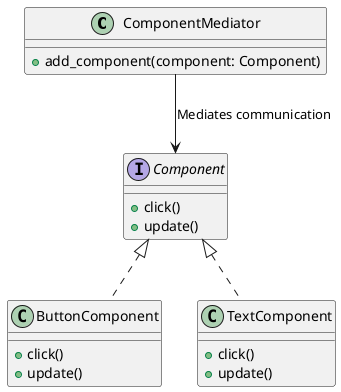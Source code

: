 @startuml
class ComponentMediator {
  +add_component(component: Component)
}

interface Component {
  +click()
  +update()
}

class ButtonComponent {
  +click()
  +update()
}

class TextComponent {
  +click()
  +update()
}

ComponentMediator --> Component : Mediates communication
Component <|.. ButtonComponent
Component <|.. TextComponent
@enduml
